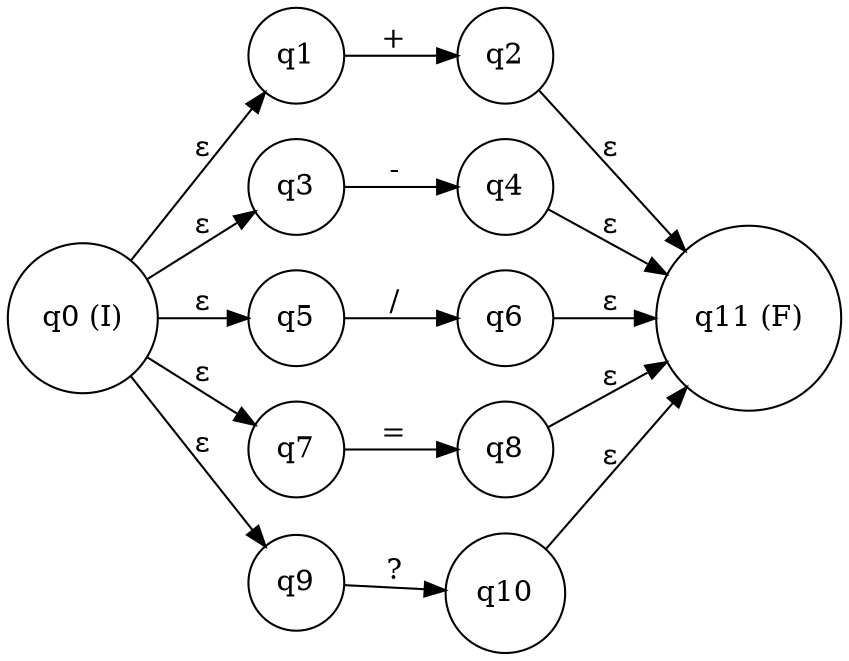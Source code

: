 digraph finite_state_machine {
rankdir=LR;
node [shape = circle];
q0 [label="q0 (I)"];
q1 [label="q1"];
q2 [label="q2"];
q3 [label="q3"];
q4 [label="q4"];
q5 [label="q5"];
q6 [label="q6"];
q7 [label="q7"];
q8 [label="q8"];
q9 [label="q9"];
q10 [label="q10"];
q11 [label="q11 (F)"];
q0 -> q1 [label="ε"];
q1 -> q2 [label="+"];
q0 -> q3 [label="ε"];
q3 -> q4 [label="-"];
q0 -> q5 [label="ε"];
q5 -> q6 [label="/"];
q0 -> q7 [label="ε"];
q7 -> q8 [label="="];
q0 -> q9 [label="ε"];
q9 -> q10 [label="?"];
q2 -> q11 [label="ε"];
q4 -> q11 [label="ε"];
q6 -> q11 [label="ε"];
q8 -> q11 [label="ε"];
q10 -> q11 [label="ε"];
}